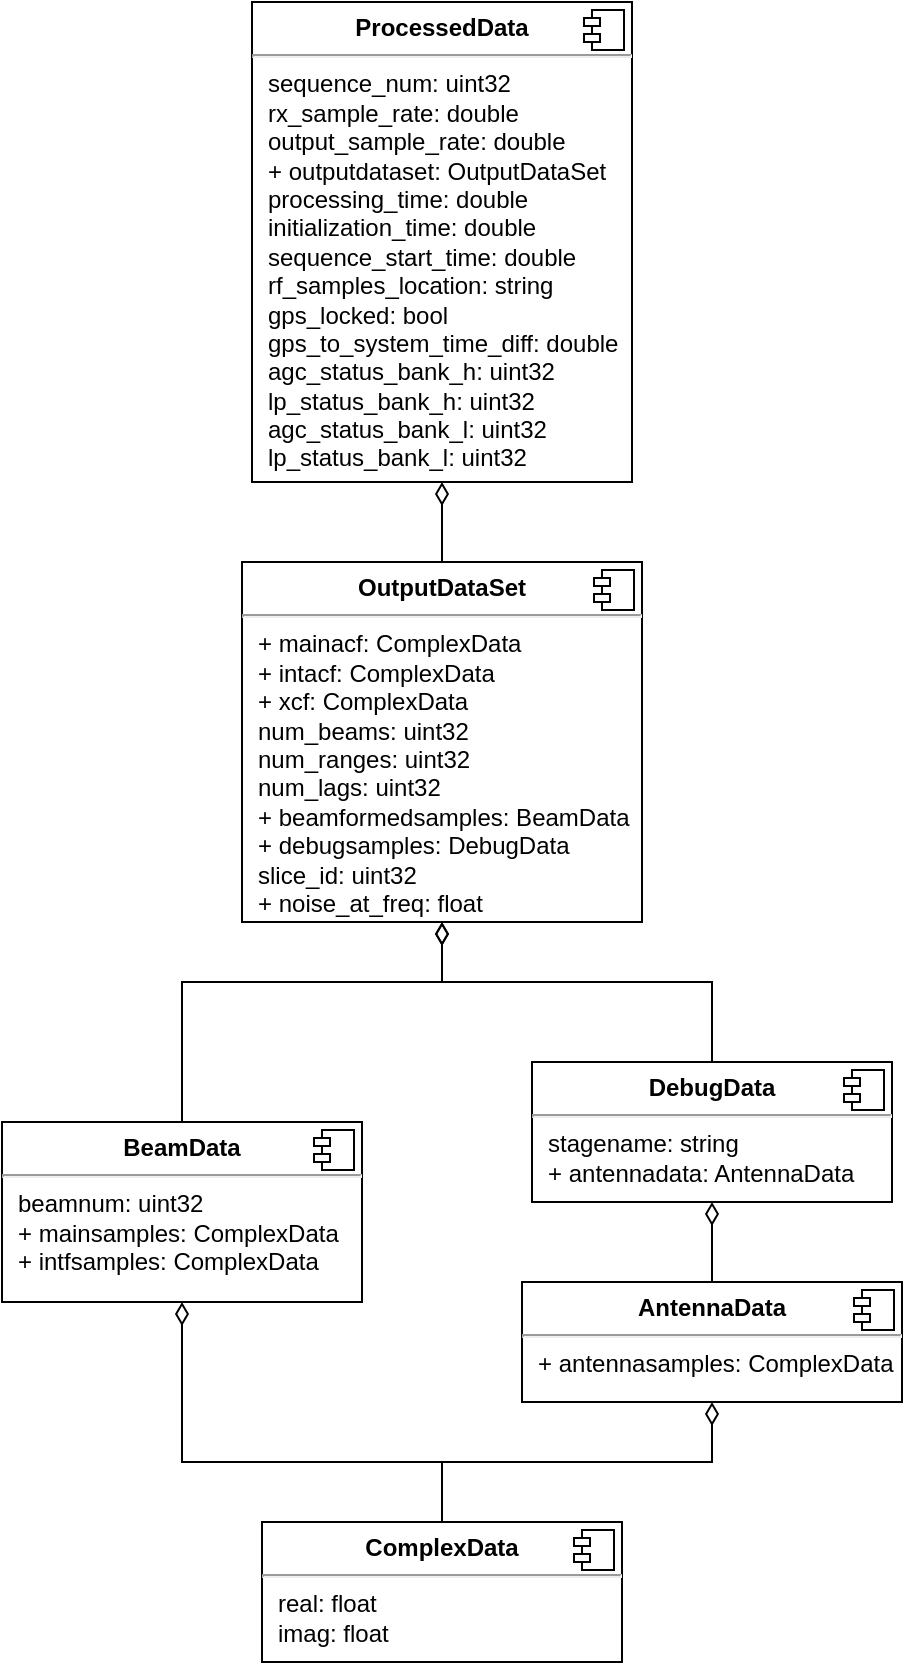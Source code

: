 <mxfile version="16.2.2" type="device"><diagram id="ms3pR5zkiC4lYnnTbQkz" name="Page-1"><mxGraphModel dx="1632" dy="2227" grid="1" gridSize="10" guides="1" tooltips="1" connect="1" arrows="1" fold="1" page="1" pageScale="1" pageWidth="850" pageHeight="1100" math="0" shadow="0"><root><mxCell id="0"/><mxCell id="1" parent="0"/><mxCell id="xeFVjHA3scyhL4y9t4dh-7" style="edgeStyle=orthogonalEdgeStyle;rounded=0;orthogonalLoop=1;jettySize=auto;html=1;exitX=0.5;exitY=0;exitDx=0;exitDy=0;entryX=0.5;entryY=1;entryDx=0;entryDy=0;endArrow=diamondThin;endFill=0;endSize=9;" edge="1" parent="1" source="xeFVjHA3scyhL4y9t4dh-1" target="xeFVjHA3scyhL4y9t4dh-5"><mxGeometry relative="1" as="geometry"/></mxCell><mxCell id="xeFVjHA3scyhL4y9t4dh-11" style="edgeStyle=orthogonalEdgeStyle;rounded=0;orthogonalLoop=1;jettySize=auto;html=1;exitX=0.5;exitY=0;exitDx=0;exitDy=0;entryX=0.5;entryY=1;entryDx=0;entryDy=0;endArrow=diamondThin;endFill=0;endSize=9;" edge="1" parent="1" source="xeFVjHA3scyhL4y9t4dh-1" target="xeFVjHA3scyhL4y9t4dh-9"><mxGeometry relative="1" as="geometry"><Array as="points"><mxPoint x="200" y="520"/><mxPoint x="70" y="520"/></Array></mxGeometry></mxCell><mxCell id="xeFVjHA3scyhL4y9t4dh-1" value="&lt;p style=&quot;margin: 0px ; margin-top: 6px ; text-align: center&quot;&gt;&lt;b&gt;ComplexData&lt;/b&gt;&lt;br&gt;&lt;/p&gt;&lt;hr&gt;&lt;p style=&quot;margin: 0px ; margin-left: 8px&quot;&gt;real: float&lt;/p&gt;&lt;p style=&quot;margin: 0px ; margin-left: 8px&quot;&gt;imag: float&lt;br&gt;&lt;/p&gt;" style="align=left;overflow=fill;html=1;dropTarget=0;" vertex="1" parent="1"><mxGeometry x="110" y="550" width="180" height="70" as="geometry"/></mxCell><mxCell id="xeFVjHA3scyhL4y9t4dh-2" value="" style="shape=component;jettyWidth=8;jettyHeight=4;" vertex="1" parent="xeFVjHA3scyhL4y9t4dh-1"><mxGeometry x="1" width="20" height="20" relative="1" as="geometry"><mxPoint x="-24" y="4" as="offset"/></mxGeometry></mxCell><mxCell id="xeFVjHA3scyhL4y9t4dh-14" style="edgeStyle=orthogonalEdgeStyle;rounded=0;orthogonalLoop=1;jettySize=auto;html=1;exitX=0.5;exitY=0;exitDx=0;exitDy=0;entryX=0.5;entryY=1;entryDx=0;entryDy=0;endArrow=diamondThin;endFill=0;endSize=9;" edge="1" parent="1" source="xeFVjHA3scyhL4y9t4dh-3" target="xeFVjHA3scyhL4y9t4dh-12"><mxGeometry relative="1" as="geometry"><Array as="points"><mxPoint x="335" y="280"/><mxPoint x="200" y="280"/></Array></mxGeometry></mxCell><mxCell id="xeFVjHA3scyhL4y9t4dh-3" value="&lt;p style=&quot;margin: 0px ; margin-top: 6px ; text-align: center&quot;&gt;&lt;b&gt;DebugData&lt;/b&gt;&lt;br&gt;&lt;/p&gt;&lt;hr&gt;&lt;p style=&quot;margin: 0px ; margin-left: 8px&quot;&gt;stagename: string&lt;/p&gt;&lt;p style=&quot;margin: 0px ; margin-left: 8px&quot;&gt;+ antennadata: AntennaData&lt;br&gt;&lt;/p&gt;" style="align=left;overflow=fill;html=1;dropTarget=0;" vertex="1" parent="1"><mxGeometry x="245" y="320" width="180" height="70" as="geometry"/></mxCell><mxCell id="xeFVjHA3scyhL4y9t4dh-4" value="" style="shape=component;jettyWidth=8;jettyHeight=4;" vertex="1" parent="xeFVjHA3scyhL4y9t4dh-3"><mxGeometry x="1" width="20" height="20" relative="1" as="geometry"><mxPoint x="-24" y="4" as="offset"/></mxGeometry></mxCell><mxCell id="xeFVjHA3scyhL4y9t4dh-8" style="edgeStyle=orthogonalEdgeStyle;rounded=0;orthogonalLoop=1;jettySize=auto;html=1;exitX=0.5;exitY=0;exitDx=0;exitDy=0;entryX=0.5;entryY=1;entryDx=0;entryDy=0;endArrow=diamondThin;endFill=0;endSize=9;" edge="1" parent="1" source="xeFVjHA3scyhL4y9t4dh-5" target="xeFVjHA3scyhL4y9t4dh-3"><mxGeometry relative="1" as="geometry"/></mxCell><mxCell id="xeFVjHA3scyhL4y9t4dh-5" value="&lt;p style=&quot;margin: 0px ; margin-top: 6px ; text-align: center&quot;&gt;&lt;b&gt;AntennaData&lt;/b&gt;&lt;br&gt;&lt;/p&gt;&lt;hr&gt;&lt;p style=&quot;margin: 0px ; margin-left: 8px&quot;&gt;+ antennasamples: ComplexData&lt;br&gt;&lt;/p&gt;" style="align=left;overflow=fill;html=1;dropTarget=0;" vertex="1" parent="1"><mxGeometry x="240" y="430" width="190" height="60" as="geometry"/></mxCell><mxCell id="xeFVjHA3scyhL4y9t4dh-6" value="" style="shape=component;jettyWidth=8;jettyHeight=4;" vertex="1" parent="xeFVjHA3scyhL4y9t4dh-5"><mxGeometry x="1" width="20" height="20" relative="1" as="geometry"><mxPoint x="-24" y="4" as="offset"/></mxGeometry></mxCell><mxCell id="xeFVjHA3scyhL4y9t4dh-15" style="edgeStyle=orthogonalEdgeStyle;rounded=0;orthogonalLoop=1;jettySize=auto;html=1;exitX=0.5;exitY=0;exitDx=0;exitDy=0;endArrow=diamondThin;endFill=0;endSize=9;entryX=0.5;entryY=1;entryDx=0;entryDy=0;" edge="1" parent="1" source="xeFVjHA3scyhL4y9t4dh-9" target="xeFVjHA3scyhL4y9t4dh-12"><mxGeometry relative="1" as="geometry"><mxPoint x="50" y="300" as="targetPoint"/><Array as="points"><mxPoint x="70" y="280"/><mxPoint x="200" y="280"/></Array></mxGeometry></mxCell><mxCell id="xeFVjHA3scyhL4y9t4dh-9" value="&lt;p style=&quot;margin: 0px ; margin-top: 6px ; text-align: center&quot;&gt;&lt;b&gt;BeamData&lt;/b&gt;&lt;br&gt;&lt;/p&gt;&lt;hr&gt;&lt;p style=&quot;margin: 0px ; margin-left: 8px&quot;&gt;beamnum: uint32&lt;/p&gt;&lt;p style=&quot;margin: 0px ; margin-left: 8px&quot;&gt;+ mainsamples: ComplexData&lt;/p&gt;&lt;p style=&quot;margin: 0px ; margin-left: 8px&quot;&gt;+ intfsamples: ComplexData&lt;br&gt;&lt;/p&gt;" style="align=left;overflow=fill;html=1;dropTarget=0;" vertex="1" parent="1"><mxGeometry x="-20" y="350" width="180" height="90" as="geometry"/></mxCell><mxCell id="xeFVjHA3scyhL4y9t4dh-10" value="" style="shape=component;jettyWidth=8;jettyHeight=4;" vertex="1" parent="xeFVjHA3scyhL4y9t4dh-9"><mxGeometry x="1" width="20" height="20" relative="1" as="geometry"><mxPoint x="-24" y="4" as="offset"/></mxGeometry></mxCell><mxCell id="xeFVjHA3scyhL4y9t4dh-18" style="edgeStyle=orthogonalEdgeStyle;rounded=0;orthogonalLoop=1;jettySize=auto;html=1;exitX=0.5;exitY=0;exitDx=0;exitDy=0;entryX=0.5;entryY=1;entryDx=0;entryDy=0;endArrow=diamondThin;endFill=0;endSize=9;" edge="1" parent="1" source="xeFVjHA3scyhL4y9t4dh-12" target="xeFVjHA3scyhL4y9t4dh-16"><mxGeometry relative="1" as="geometry"/></mxCell><mxCell id="xeFVjHA3scyhL4y9t4dh-12" value="&lt;p style=&quot;margin: 0px ; margin-top: 6px ; text-align: center&quot;&gt;&lt;b&gt;OutputDataSet&lt;/b&gt;&lt;br&gt;&lt;/p&gt;&lt;hr&gt;&lt;p style=&quot;margin: 0px ; margin-left: 8px&quot;&gt;+ mainacf: ComplexData&lt;/p&gt;&lt;p style=&quot;margin: 0px ; margin-left: 8px&quot;&gt;+ intacf: ComplexData&lt;/p&gt;&lt;p style=&quot;margin: 0px ; margin-left: 8px&quot;&gt;+ xcf: ComplexData&lt;/p&gt;&lt;p style=&quot;margin: 0px ; margin-left: 8px&quot;&gt;num_beams: uint32&lt;/p&gt;&lt;p style=&quot;margin: 0px ; margin-left: 8px&quot;&gt;num_ranges: uint32&lt;/p&gt;&lt;p style=&quot;margin: 0px ; margin-left: 8px&quot;&gt;num_lags: uint32&lt;/p&gt;&lt;p style=&quot;margin: 0px ; margin-left: 8px&quot;&gt;+ beamformedsamples: BeamData&lt;/p&gt;&lt;p style=&quot;margin: 0px ; margin-left: 8px&quot;&gt;+ debugsamples: DebugData&lt;/p&gt;&lt;p style=&quot;margin: 0px ; margin-left: 8px&quot;&gt;slice_id: uint32&lt;/p&gt;&lt;p style=&quot;margin: 0px ; margin-left: 8px&quot;&gt;+ noise_at_freq: float&lt;br&gt;&lt;/p&gt;" style="align=left;overflow=fill;html=1;dropTarget=0;" vertex="1" parent="1"><mxGeometry x="100" y="70" width="200" height="180" as="geometry"/></mxCell><mxCell id="xeFVjHA3scyhL4y9t4dh-13" value="" style="shape=component;jettyWidth=8;jettyHeight=4;" vertex="1" parent="xeFVjHA3scyhL4y9t4dh-12"><mxGeometry x="1" width="20" height="20" relative="1" as="geometry"><mxPoint x="-24" y="4" as="offset"/></mxGeometry></mxCell><mxCell id="xeFVjHA3scyhL4y9t4dh-16" value="&lt;p style=&quot;margin: 0px ; margin-top: 6px ; text-align: center&quot;&gt;&lt;b&gt;ProcessedData&lt;/b&gt;&lt;br&gt;&lt;/p&gt;&lt;hr&gt;&lt;p style=&quot;margin: 0px ; margin-left: 8px&quot;&gt;sequence_num: uint32&lt;/p&gt;&lt;p style=&quot;margin: 0px ; margin-left: 8px&quot;&gt;rx_sample_rate: double&lt;/p&gt;&lt;p style=&quot;margin: 0px ; margin-left: 8px&quot;&gt;output_sample_rate: double&lt;/p&gt;&lt;p style=&quot;margin: 0px ; margin-left: 8px&quot;&gt;+ outputdataset: OutputDataSet&lt;/p&gt;&lt;p style=&quot;margin: 0px ; margin-left: 8px&quot;&gt;processing_time: double&lt;/p&gt;&lt;p style=&quot;margin: 0px ; margin-left: 8px&quot;&gt;initialization_time: double&lt;/p&gt;&lt;p style=&quot;margin: 0px ; margin-left: 8px&quot;&gt;sequence_start_time: double&lt;/p&gt;&lt;p style=&quot;margin: 0px ; margin-left: 8px&quot;&gt;rf_samples_location: string&lt;/p&gt;&lt;p style=&quot;margin: 0px ; margin-left: 8px&quot;&gt;gps_locked: bool&lt;/p&gt;&lt;p style=&quot;margin: 0px ; margin-left: 8px&quot;&gt;gps_to_system_time_diff: double&lt;/p&gt;&lt;p style=&quot;margin: 0px ; margin-left: 8px&quot;&gt;agc_status_bank_h: uint32&lt;/p&gt;&lt;p style=&quot;margin: 0px ; margin-left: 8px&quot;&gt;lp_status_bank_h: uint32&lt;/p&gt;&lt;p style=&quot;margin: 0px ; margin-left: 8px&quot;&gt;agc_status_bank_l: uint32&lt;/p&gt;&lt;p style=&quot;margin: 0px ; margin-left: 8px&quot;&gt;lp_status_bank_l: uint32&lt;br&gt;&lt;/p&gt;" style="align=left;overflow=fill;html=1;dropTarget=0;" vertex="1" parent="1"><mxGeometry x="105" y="-210" width="190" height="240" as="geometry"/></mxCell><mxCell id="xeFVjHA3scyhL4y9t4dh-17" value="" style="shape=component;jettyWidth=8;jettyHeight=4;" vertex="1" parent="xeFVjHA3scyhL4y9t4dh-16"><mxGeometry x="1" width="20" height="20" relative="1" as="geometry"><mxPoint x="-24" y="4" as="offset"/></mxGeometry></mxCell></root></mxGraphModel></diagram></mxfile>

